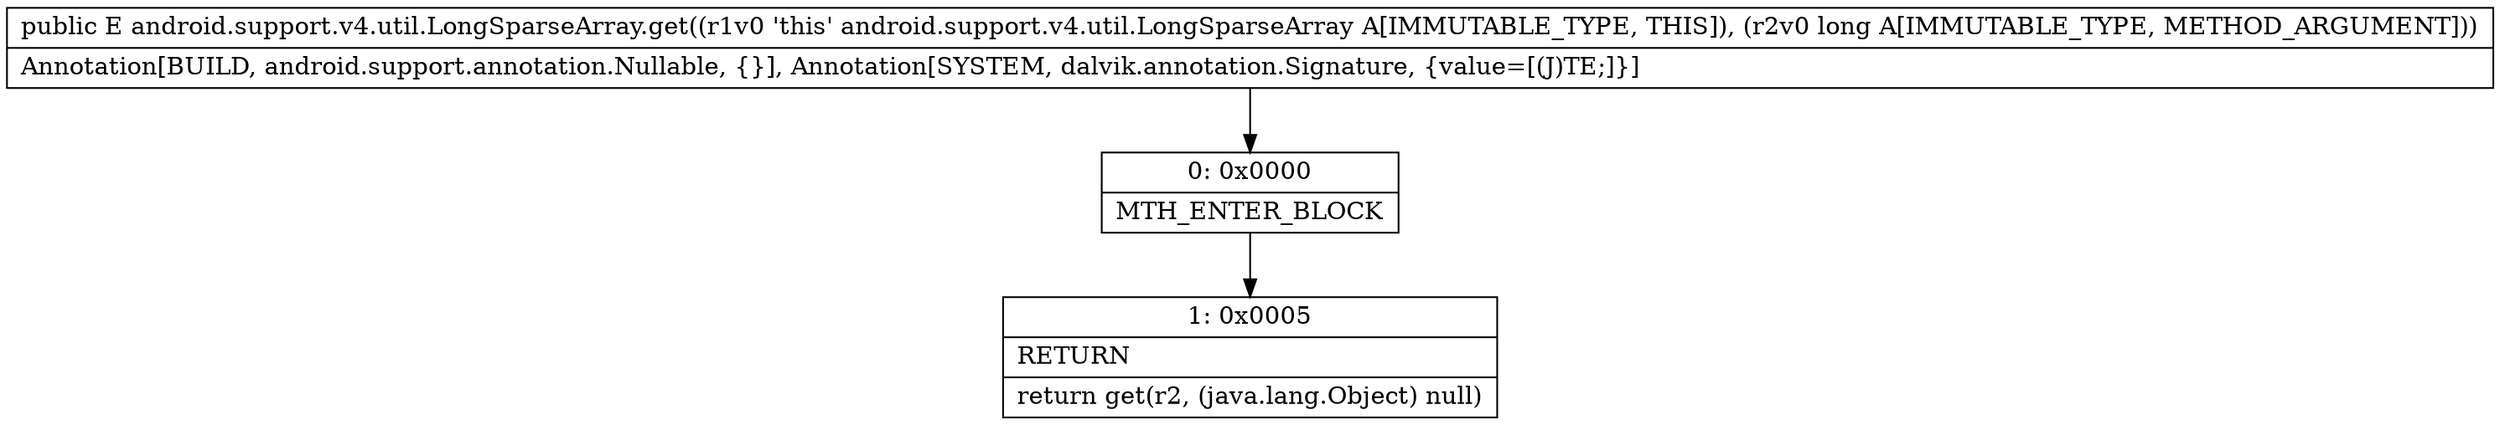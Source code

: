 digraph "CFG forandroid.support.v4.util.LongSparseArray.get(J)Ljava\/lang\/Object;" {
Node_0 [shape=record,label="{0\:\ 0x0000|MTH_ENTER_BLOCK\l}"];
Node_1 [shape=record,label="{1\:\ 0x0005|RETURN\l|return get(r2, (java.lang.Object) null)\l}"];
MethodNode[shape=record,label="{public E android.support.v4.util.LongSparseArray.get((r1v0 'this' android.support.v4.util.LongSparseArray A[IMMUTABLE_TYPE, THIS]), (r2v0 long A[IMMUTABLE_TYPE, METHOD_ARGUMENT]))  | Annotation[BUILD, android.support.annotation.Nullable, \{\}], Annotation[SYSTEM, dalvik.annotation.Signature, \{value=[(J)TE;]\}]\l}"];
MethodNode -> Node_0;
Node_0 -> Node_1;
}

